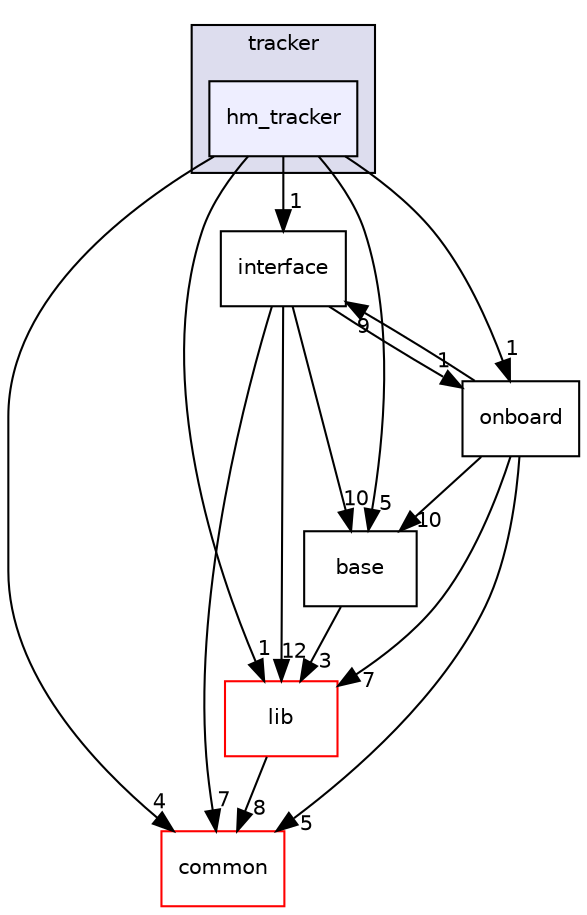 digraph "modules/perception/obstacle/lidar/tracker/hm_tracker" {
  compound=true
  node [ fontsize="10", fontname="Helvetica"];
  edge [ labelfontsize="10", labelfontname="Helvetica"];
  subgraph clusterdir_a805d5afc39a841e3b17d99cde097c95 {
    graph [ bgcolor="#ddddee", pencolor="black", label="tracker" fontname="Helvetica", fontsize="10", URL="dir_a805d5afc39a841e3b17d99cde097c95.html"]
  dir_589cade71c96140806324306cbc8c7f3 [shape=box, label="hm_tracker", style="filled", fillcolor="#eeeeff", pencolor="black", URL="dir_589cade71c96140806324306cbc8c7f3.html"];
  }
  dir_3220e30e13cded4e45f58b87a1a3558a [shape=box label="base" URL="dir_3220e30e13cded4e45f58b87a1a3558a.html"];
  dir_9a5e51f49964887903df6eed98080585 [shape=box label="common" fillcolor="white" style="filled" color="red" URL="dir_9a5e51f49964887903df6eed98080585.html"];
  dir_0e511d950e936e02d380312a7eeeff9e [shape=box label="interface" URL="dir_0e511d950e936e02d380312a7eeeff9e.html"];
  dir_26fe869283d506fa4c34e278072f16b4 [shape=box label="onboard" URL="dir_26fe869283d506fa4c34e278072f16b4.html"];
  dir_4c1a26545ee9c743bf92254028874005 [shape=box label="lib" fillcolor="white" style="filled" color="red" URL="dir_4c1a26545ee9c743bf92254028874005.html"];
  dir_3220e30e13cded4e45f58b87a1a3558a->dir_4c1a26545ee9c743bf92254028874005 [headlabel="3", labeldistance=1.5 headhref="dir_000037_000145.html"];
  dir_0e511d950e936e02d380312a7eeeff9e->dir_3220e30e13cded4e45f58b87a1a3558a [headlabel="10", labeldistance=1.5 headhref="dir_000156_000037.html"];
  dir_0e511d950e936e02d380312a7eeeff9e->dir_9a5e51f49964887903df6eed98080585 [headlabel="7", labeldistance=1.5 headhref="dir_000156_000050.html"];
  dir_0e511d950e936e02d380312a7eeeff9e->dir_26fe869283d506fa4c34e278072f16b4 [headlabel="1", labeldistance=1.5 headhref="dir_000156_000163.html"];
  dir_0e511d950e936e02d380312a7eeeff9e->dir_4c1a26545ee9c743bf92254028874005 [headlabel="12", labeldistance=1.5 headhref="dir_000156_000145.html"];
  dir_26fe869283d506fa4c34e278072f16b4->dir_3220e30e13cded4e45f58b87a1a3558a [headlabel="10", labeldistance=1.5 headhref="dir_000163_000037.html"];
  dir_26fe869283d506fa4c34e278072f16b4->dir_9a5e51f49964887903df6eed98080585 [headlabel="5", labeldistance=1.5 headhref="dir_000163_000050.html"];
  dir_26fe869283d506fa4c34e278072f16b4->dir_0e511d950e936e02d380312a7eeeff9e [headlabel="9", labeldistance=1.5 headhref="dir_000163_000156.html"];
  dir_26fe869283d506fa4c34e278072f16b4->dir_4c1a26545ee9c743bf92254028874005 [headlabel="7", labeldistance=1.5 headhref="dir_000163_000145.html"];
  dir_589cade71c96140806324306cbc8c7f3->dir_3220e30e13cded4e45f58b87a1a3558a [headlabel="5", labeldistance=1.5 headhref="dir_000056_000037.html"];
  dir_589cade71c96140806324306cbc8c7f3->dir_9a5e51f49964887903df6eed98080585 [headlabel="4", labeldistance=1.5 headhref="dir_000056_000050.html"];
  dir_589cade71c96140806324306cbc8c7f3->dir_0e511d950e936e02d380312a7eeeff9e [headlabel="1", labeldistance=1.5 headhref="dir_000056_000156.html"];
  dir_589cade71c96140806324306cbc8c7f3->dir_26fe869283d506fa4c34e278072f16b4 [headlabel="1", labeldistance=1.5 headhref="dir_000056_000163.html"];
  dir_589cade71c96140806324306cbc8c7f3->dir_4c1a26545ee9c743bf92254028874005 [headlabel="1", labeldistance=1.5 headhref="dir_000056_000145.html"];
  dir_4c1a26545ee9c743bf92254028874005->dir_9a5e51f49964887903df6eed98080585 [headlabel="8", labeldistance=1.5 headhref="dir_000145_000050.html"];
}
